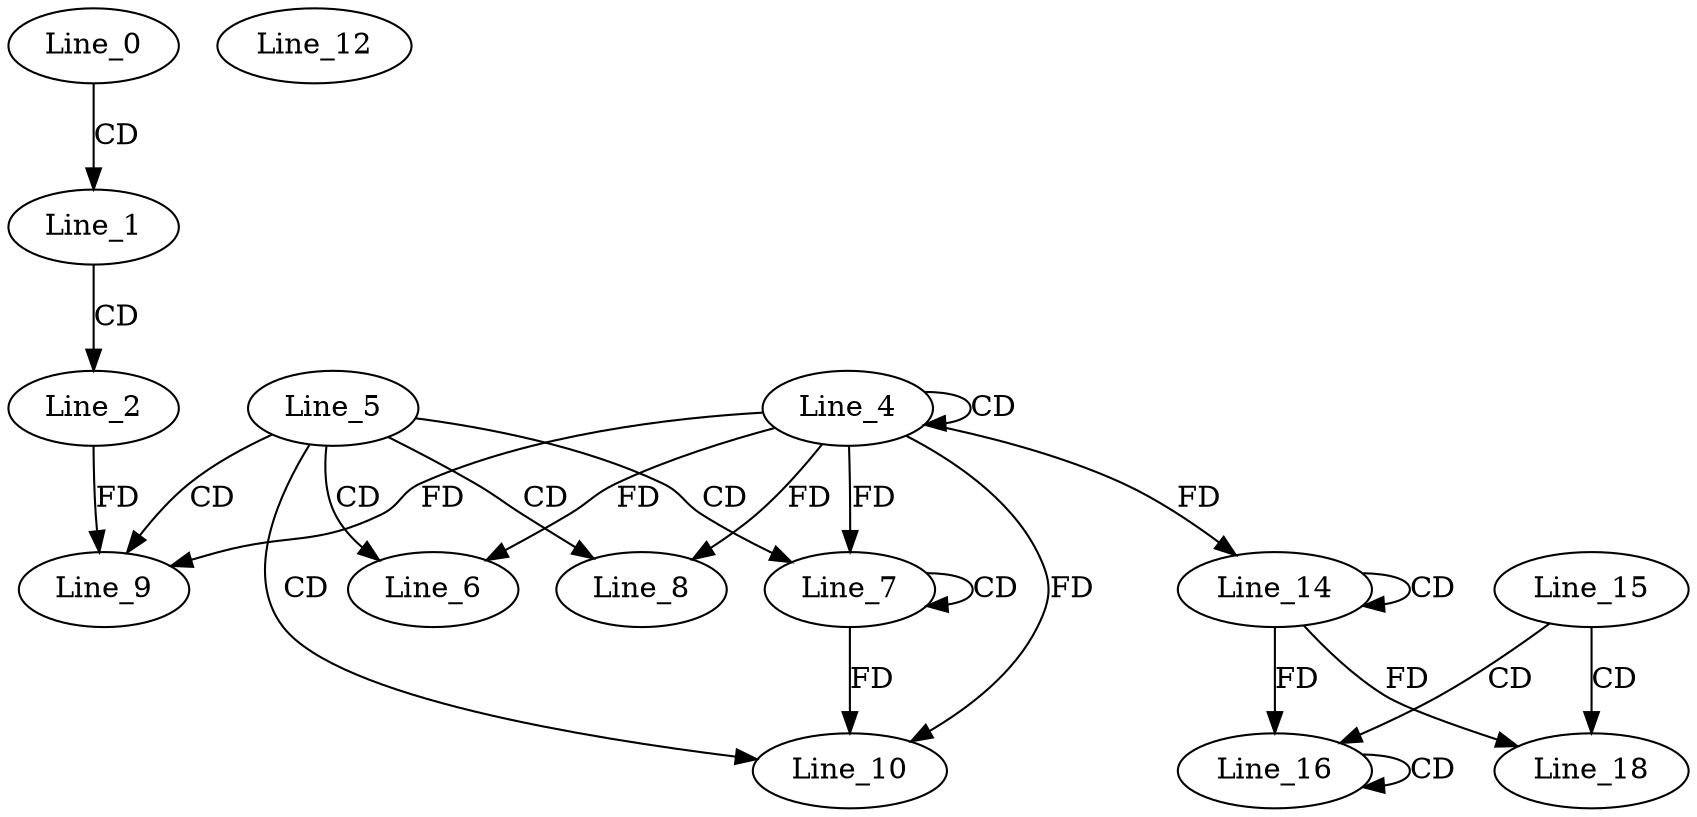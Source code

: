 digraph G {
  Line_0;
  Line_1;
  Line_2;
  Line_4;
  Line_4;
  Line_5;
  Line_6;
  Line_7;
  Line_7;
  Line_8;
  Line_9;
  Line_9;
  Line_10;
  Line_12;
  Line_12;
  Line_14;
  Line_14;
  Line_15;
  Line_16;
  Line_16;
  Line_18;
  Line_18;
  Line_0 -> Line_1 [ label="CD" ];
  Line_1 -> Line_2 [ label="CD" ];
  Line_4 -> Line_4 [ label="CD" ];
  Line_5 -> Line_6 [ label="CD" ];
  Line_4 -> Line_6 [ label="FD" ];
  Line_5 -> Line_7 [ label="CD" ];
  Line_7 -> Line_7 [ label="CD" ];
  Line_4 -> Line_7 [ label="FD" ];
  Line_5 -> Line_8 [ label="CD" ];
  Line_4 -> Line_8 [ label="FD" ];
  Line_5 -> Line_9 [ label="CD" ];
  Line_4 -> Line_9 [ label="FD" ];
  Line_2 -> Line_9 [ label="FD" ];
  Line_5 -> Line_10 [ label="CD" ];
  Line_4 -> Line_10 [ label="FD" ];
  Line_7 -> Line_10 [ label="FD" ];
  Line_14 -> Line_14 [ label="CD" ];
  Line_4 -> Line_14 [ label="FD" ];
  Line_15 -> Line_16 [ label="CD" ];
  Line_16 -> Line_16 [ label="CD" ];
  Line_14 -> Line_16 [ label="FD" ];
  Line_15 -> Line_18 [ label="CD" ];
  Line_14 -> Line_18 [ label="FD" ];
}
